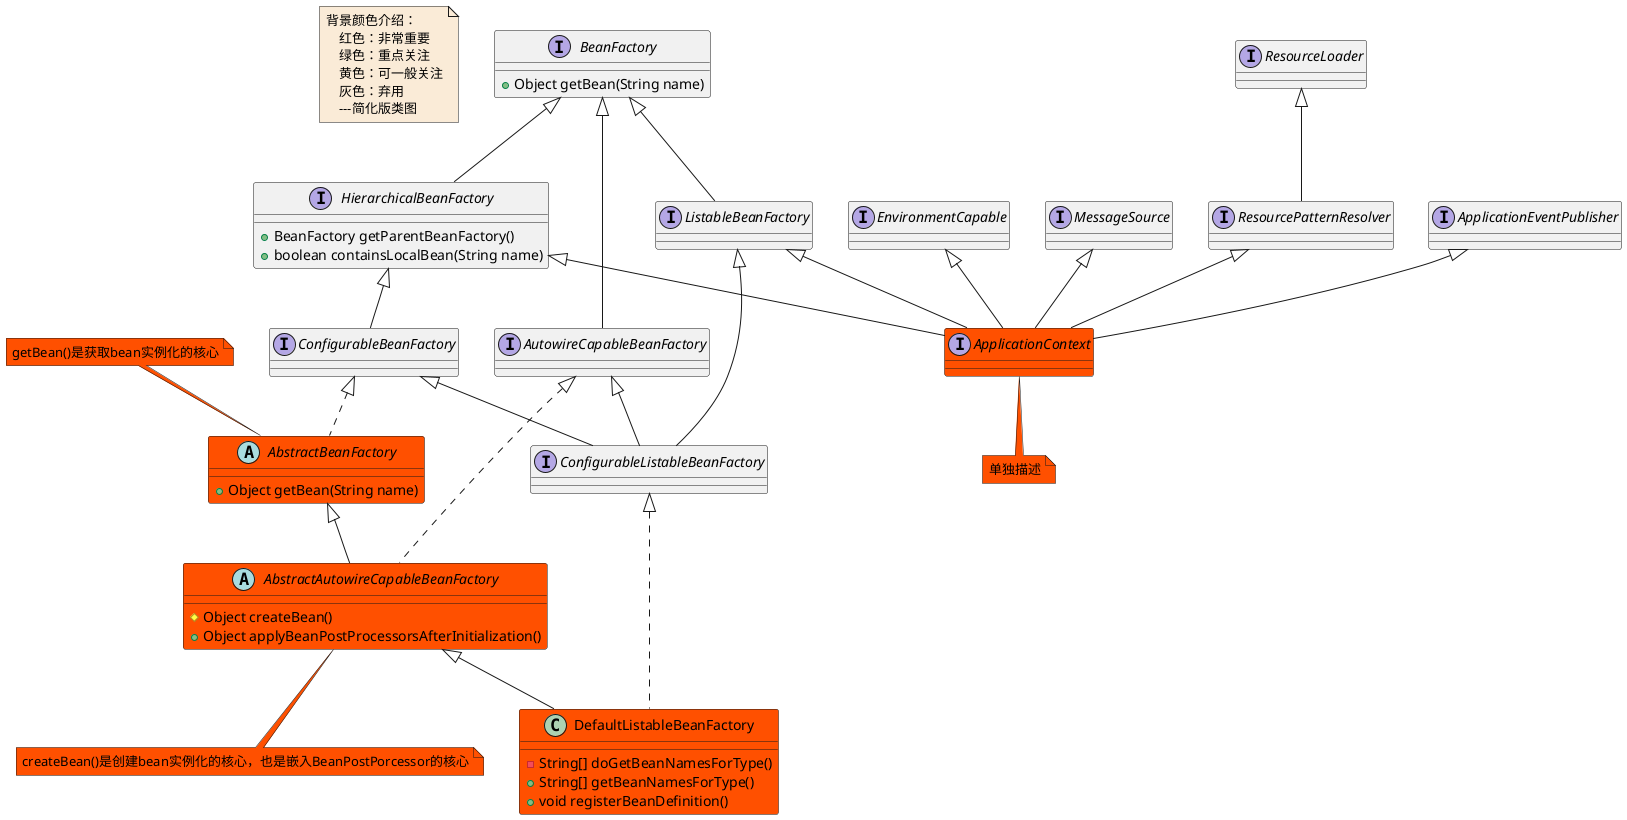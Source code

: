 @startuml

note  as N1 #FAEBD7
背景颜色介绍：
    红色：非常重要
    绿色：重点关注
    黄色：可一般关注
    灰色：弃用
    ---简化版类图
end note


interface BeanFactory
BeanFactory : +Object getBean(String name)
abstract class AbstractAutowireCapableBeanFactory #FF5000
AbstractAutowireCapableBeanFactory : #Object createBean()
AbstractAutowireCapableBeanFactory : +Object applyBeanPostProcessorsAfterInitialization()
note bottom #FF5000 : createBean()是创建bean实例化的核心，也是嵌入BeanPostPorcessor的核心
abstract class AbstractBeanFactory #FF5000
AbstractBeanFactory : +Object getBean(String name)
note top #FF5000 : getBean()是获取bean实例化的核心
interface ApplicationContext #FF5000
note bottom #FF5000 : 单独描述
interface AutowireCapableBeanFactory
interface ConfigurableBeanFactory
interface ConfigurableListableBeanFactory
class DefaultListableBeanFactory #FF5000
DefaultListableBeanFactory : -String[] doGetBeanNamesForType()
DefaultListableBeanFactory : +String[] getBeanNamesForType()
DefaultListableBeanFactory : +void registerBeanDefinition()
interface HierarchicalBeanFactory
HierarchicalBeanFactory : +BeanFactory getParentBeanFactory()
HierarchicalBeanFactory : +boolean containsLocalBean(String name)
interface ListableBeanFactory


interface ApplicationEventPublisher

interface EnvironmentCapable

interface MessageSource

interface ResourceLoader
interface ResourcePatternResolver






AbstractAutowireCapableBeanFactory <|-- DefaultListableBeanFactory

AbstractBeanFactory <|-- AbstractAutowireCapableBeanFactory

AutowireCapableBeanFactory <|.. AbstractAutowireCapableBeanFactory
AutowireCapableBeanFactory <|-- ConfigurableListableBeanFactory





ApplicationEventPublisher <|-- ApplicationContext


BeanFactory <|-- AutowireCapableBeanFactory
BeanFactory <|-- HierarchicalBeanFactory
BeanFactory <|-- ListableBeanFactory



ConfigurableBeanFactory <|.. AbstractBeanFactory
ConfigurableBeanFactory <|-- ConfigurableListableBeanFactory

ConfigurableListableBeanFactory <|.. DefaultListableBeanFactory


EnvironmentCapable <|-- ApplicationContext



HierarchicalBeanFactory <|-- ApplicationContext
HierarchicalBeanFactory <|-- ConfigurableBeanFactory

ListableBeanFactory <|-- ApplicationContext
ListableBeanFactory <|-- ConfigurableListableBeanFactory


MessageSource <|-- ApplicationContext

ResourceLoader <|-- ResourcePatternResolver

ResourcePatternResolver <|-- ApplicationContext



@enduml